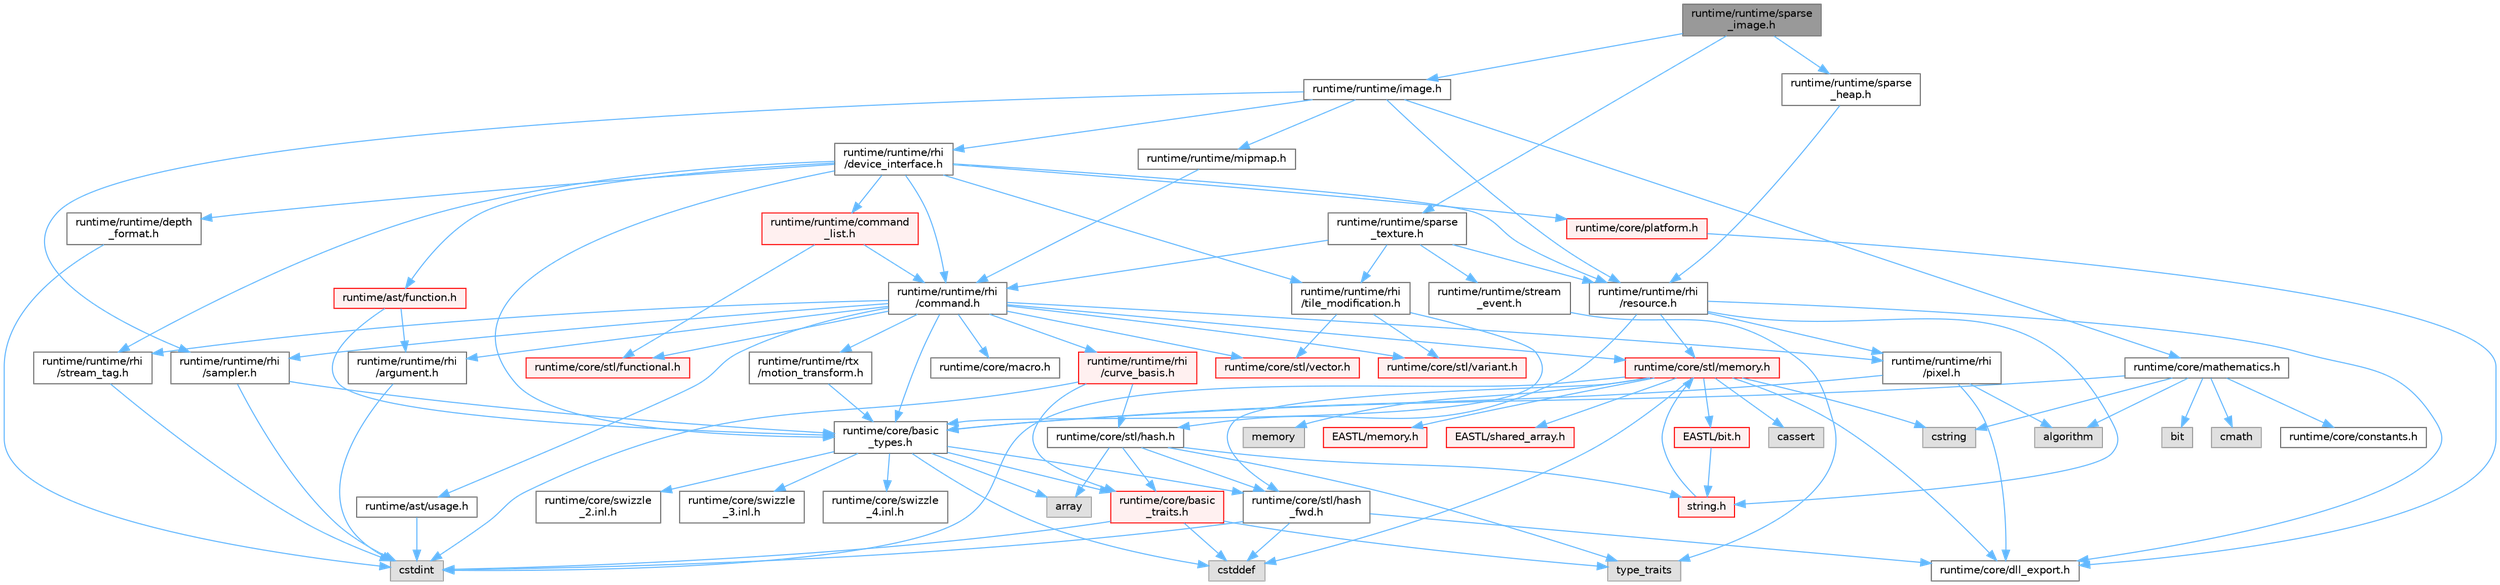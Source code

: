 digraph "runtime/runtime/sparse_image.h"
{
 // LATEX_PDF_SIZE
  bgcolor="transparent";
  edge [fontname=Helvetica,fontsize=10,labelfontname=Helvetica,labelfontsize=10];
  node [fontname=Helvetica,fontsize=10,shape=box,height=0.2,width=0.4];
  Node1 [id="Node000001",label="runtime/runtime/sparse\l_image.h",height=0.2,width=0.4,color="gray40", fillcolor="grey60", style="filled", fontcolor="black",tooltip=" "];
  Node1 -> Node2 [id="edge1_Node000001_Node000002",color="steelblue1",style="solid",tooltip=" "];
  Node2 [id="Node000002",label="runtime/runtime/image.h",height=0.2,width=0.4,color="grey40", fillcolor="white", style="filled",URL="$image_8h.html",tooltip=" "];
  Node2 -> Node3 [id="edge2_Node000002_Node000003",color="steelblue1",style="solid",tooltip=" "];
  Node3 [id="Node000003",label="runtime/core/mathematics.h",height=0.2,width=0.4,color="grey40", fillcolor="white", style="filled",URL="$mathematics_8h.html",tooltip=" "];
  Node3 -> Node4 [id="edge3_Node000003_Node000004",color="steelblue1",style="solid",tooltip=" "];
  Node4 [id="Node000004",label="bit",height=0.2,width=0.4,color="grey60", fillcolor="#E0E0E0", style="filled",tooltip=" "];
  Node3 -> Node5 [id="edge4_Node000003_Node000005",color="steelblue1",style="solid",tooltip=" "];
  Node5 [id="Node000005",label="cmath",height=0.2,width=0.4,color="grey60", fillcolor="#E0E0E0", style="filled",tooltip=" "];
  Node3 -> Node6 [id="edge5_Node000003_Node000006",color="steelblue1",style="solid",tooltip=" "];
  Node6 [id="Node000006",label="cstring",height=0.2,width=0.4,color="grey60", fillcolor="#E0E0E0", style="filled",tooltip=" "];
  Node3 -> Node7 [id="edge6_Node000003_Node000007",color="steelblue1",style="solid",tooltip=" "];
  Node7 [id="Node000007",label="algorithm",height=0.2,width=0.4,color="grey60", fillcolor="#E0E0E0", style="filled",tooltip=" "];
  Node3 -> Node8 [id="edge7_Node000003_Node000008",color="steelblue1",style="solid",tooltip=" "];
  Node8 [id="Node000008",label="runtime/core/basic\l_types.h",height=0.2,width=0.4,color="grey40", fillcolor="white", style="filled",URL="$basic__types_8h.html",tooltip=" "];
  Node8 -> Node9 [id="edge8_Node000008_Node000009",color="steelblue1",style="solid",tooltip=" "];
  Node9 [id="Node000009",label="cstddef",height=0.2,width=0.4,color="grey60", fillcolor="#E0E0E0", style="filled",tooltip=" "];
  Node8 -> Node10 [id="edge9_Node000008_Node000010",color="steelblue1",style="solid",tooltip=" "];
  Node10 [id="Node000010",label="array",height=0.2,width=0.4,color="grey60", fillcolor="#E0E0E0", style="filled",tooltip=" "];
  Node8 -> Node11 [id="edge10_Node000008_Node000011",color="steelblue1",style="solid",tooltip=" "];
  Node11 [id="Node000011",label="runtime/core/stl/hash\l_fwd.h",height=0.2,width=0.4,color="grey40", fillcolor="white", style="filled",URL="$hash__fwd_8h.html",tooltip=" "];
  Node11 -> Node9 [id="edge11_Node000011_Node000009",color="steelblue1",style="solid",tooltip=" "];
  Node11 -> Node12 [id="edge12_Node000011_Node000012",color="steelblue1",style="solid",tooltip=" "];
  Node12 [id="Node000012",label="cstdint",height=0.2,width=0.4,color="grey60", fillcolor="#E0E0E0", style="filled",tooltip=" "];
  Node11 -> Node13 [id="edge13_Node000011_Node000013",color="steelblue1",style="solid",tooltip=" "];
  Node13 [id="Node000013",label="runtime/core/dll_export.h",height=0.2,width=0.4,color="grey40", fillcolor="white", style="filled",URL="$dll__export_8h.html",tooltip=" "];
  Node8 -> Node14 [id="edge14_Node000008_Node000014",color="steelblue1",style="solid",tooltip=" "];
  Node14 [id="Node000014",label="runtime/core/basic\l_traits.h",height=0.2,width=0.4,color="red", fillcolor="#FFF0F0", style="filled",URL="$basic__traits_8h.html",tooltip=" "];
  Node14 -> Node12 [id="edge15_Node000014_Node000012",color="steelblue1",style="solid",tooltip=" "];
  Node14 -> Node9 [id="edge16_Node000014_Node000009",color="steelblue1",style="solid",tooltip=" "];
  Node14 -> Node15 [id="edge17_Node000014_Node000015",color="steelblue1",style="solid",tooltip=" "];
  Node15 [id="Node000015",label="type_traits",height=0.2,width=0.4,color="grey60", fillcolor="#E0E0E0", style="filled",tooltip=" "];
  Node8 -> Node24 [id="edge18_Node000008_Node000024",color="steelblue1",style="solid",tooltip=" "];
  Node24 [id="Node000024",label="runtime/core/swizzle\l_2.inl.h",height=0.2,width=0.4,color="grey40", fillcolor="white", style="filled",URL="$core_2swizzle__2_8inl_8h.html",tooltip=" "];
  Node8 -> Node25 [id="edge19_Node000008_Node000025",color="steelblue1",style="solid",tooltip=" "];
  Node25 [id="Node000025",label="runtime/core/swizzle\l_3.inl.h",height=0.2,width=0.4,color="grey40", fillcolor="white", style="filled",URL="$core_2swizzle__3_8inl_8h.html",tooltip=" "];
  Node8 -> Node26 [id="edge20_Node000008_Node000026",color="steelblue1",style="solid",tooltip=" "];
  Node26 [id="Node000026",label="runtime/core/swizzle\l_4.inl.h",height=0.2,width=0.4,color="grey40", fillcolor="white", style="filled",URL="$core_2swizzle__4_8inl_8h.html",tooltip=" "];
  Node3 -> Node27 [id="edge21_Node000003_Node000027",color="steelblue1",style="solid",tooltip=" "];
  Node27 [id="Node000027",label="runtime/core/constants.h",height=0.2,width=0.4,color="grey40", fillcolor="white", style="filled",URL="$constants_8h.html",tooltip=" "];
  Node2 -> Node28 [id="edge22_Node000002_Node000028",color="steelblue1",style="solid",tooltip=" "];
  Node28 [id="Node000028",label="runtime/runtime/rhi\l/resource.h",height=0.2,width=0.4,color="grey40", fillcolor="white", style="filled",URL="$runtime_2rhi_2resource_8h.html",tooltip=" "];
  Node28 -> Node13 [id="edge23_Node000028_Node000013",color="steelblue1",style="solid",tooltip=" "];
  Node28 -> Node29 [id="edge24_Node000028_Node000029",color="steelblue1",style="solid",tooltip=" "];
  Node29 [id="Node000029",label="runtime/core/stl/memory.h",height=0.2,width=0.4,color="red", fillcolor="#FFF0F0", style="filled",URL="$core_2stl_2memory_8h.html",tooltip=" "];
  Node29 -> Node9 [id="edge25_Node000029_Node000009",color="steelblue1",style="solid",tooltip=" "];
  Node29 -> Node12 [id="edge26_Node000029_Node000012",color="steelblue1",style="solid",tooltip=" "];
  Node29 -> Node30 [id="edge27_Node000029_Node000030",color="steelblue1",style="solid",tooltip=" "];
  Node30 [id="Node000030",label="cassert",height=0.2,width=0.4,color="grey60", fillcolor="#E0E0E0", style="filled",tooltip=" "];
  Node29 -> Node31 [id="edge28_Node000029_Node000031",color="steelblue1",style="solid",tooltip=" "];
  Node31 [id="Node000031",label="memory",height=0.2,width=0.4,color="grey60", fillcolor="#E0E0E0", style="filled",tooltip=" "];
  Node29 -> Node6 [id="edge29_Node000029_Node000006",color="steelblue1",style="solid",tooltip=" "];
  Node29 -> Node32 [id="edge30_Node000029_Node000032",color="steelblue1",style="solid",tooltip=" "];
  Node32 [id="Node000032",label="EASTL/bit.h",height=0.2,width=0.4,color="red", fillcolor="#FFF0F0", style="filled",URL="$bit_8h.html",tooltip=" "];
  Node32 -> Node53 [id="edge31_Node000032_Node000053",color="steelblue1",style="solid",tooltip=" "];
  Node53 [id="Node000053",label="string.h",height=0.2,width=0.4,color="red", fillcolor="#FFF0F0", style="filled",URL="$string_8h.html",tooltip=" "];
  Node53 -> Node29 [id="edge32_Node000053_Node000029",color="steelblue1",style="solid",tooltip=" "];
  Node29 -> Node56 [id="edge33_Node000029_Node000056",color="steelblue1",style="solid",tooltip=" "];
  Node56 [id="Node000056",label="EASTL/memory.h",height=0.2,width=0.4,color="red", fillcolor="#FFF0F0", style="filled",URL="$_e_a_s_t_l_2include_2_e_a_s_t_l_2memory_8h.html",tooltip=" "];
  Node29 -> Node83 [id="edge34_Node000029_Node000083",color="steelblue1",style="solid",tooltip=" "];
  Node83 [id="Node000083",label="EASTL/shared_array.h",height=0.2,width=0.4,color="red", fillcolor="#FFF0F0", style="filled",URL="$shared__array_8h.html",tooltip=" "];
  Node29 -> Node13 [id="edge35_Node000029_Node000013",color="steelblue1",style="solid",tooltip=" "];
  Node29 -> Node11 [id="edge36_Node000029_Node000011",color="steelblue1",style="solid",tooltip=" "];
  Node28 -> Node53 [id="edge37_Node000028_Node000053",color="steelblue1",style="solid",tooltip=" "];
  Node28 -> Node170 [id="edge38_Node000028_Node000170",color="steelblue1",style="solid",tooltip=" "];
  Node170 [id="Node000170",label="runtime/core/stl/hash.h",height=0.2,width=0.4,color="grey40", fillcolor="white", style="filled",URL="$hash_8h.html",tooltip=" "];
  Node170 -> Node10 [id="edge39_Node000170_Node000010",color="steelblue1",style="solid",tooltip=" "];
  Node170 -> Node15 [id="edge40_Node000170_Node000015",color="steelblue1",style="solid",tooltip=" "];
  Node170 -> Node11 [id="edge41_Node000170_Node000011",color="steelblue1",style="solid",tooltip=" "];
  Node170 -> Node53 [id="edge42_Node000170_Node000053",color="steelblue1",style="solid",tooltip=" "];
  Node170 -> Node14 [id="edge43_Node000170_Node000014",color="steelblue1",style="solid",tooltip=" "];
  Node28 -> Node171 [id="edge44_Node000028_Node000171",color="steelblue1",style="solid",tooltip=" "];
  Node171 [id="Node000171",label="runtime/runtime/rhi\l/pixel.h",height=0.2,width=0.4,color="grey40", fillcolor="white", style="filled",URL="$pixel_8h.html",tooltip=" "];
  Node171 -> Node7 [id="edge45_Node000171_Node000007",color="steelblue1",style="solid",tooltip=" "];
  Node171 -> Node13 [id="edge46_Node000171_Node000013",color="steelblue1",style="solid",tooltip=" "];
  Node171 -> Node8 [id="edge47_Node000171_Node000008",color="steelblue1",style="solid",tooltip=" "];
  Node2 -> Node172 [id="edge48_Node000002_Node000172",color="steelblue1",style="solid",tooltip=" "];
  Node172 [id="Node000172",label="runtime/runtime/mipmap.h",height=0.2,width=0.4,color="grey40", fillcolor="white", style="filled",URL="$mipmap_8h.html",tooltip=" "];
  Node172 -> Node173 [id="edge49_Node000172_Node000173",color="steelblue1",style="solid",tooltip=" "];
  Node173 [id="Node000173",label="runtime/runtime/rhi\l/command.h",height=0.2,width=0.4,color="grey40", fillcolor="white", style="filled",URL="$command_8h.html",tooltip=" "];
  Node173 -> Node174 [id="edge50_Node000173_Node000174",color="steelblue1",style="solid",tooltip=" "];
  Node174 [id="Node000174",label="runtime/core/macro.h",height=0.2,width=0.4,color="grey40", fillcolor="white", style="filled",URL="$macro_8h.html",tooltip=" "];
  Node173 -> Node8 [id="edge51_Node000173_Node000008",color="steelblue1",style="solid",tooltip=" "];
  Node173 -> Node175 [id="edge52_Node000173_Node000175",color="steelblue1",style="solid",tooltip=" "];
  Node175 [id="Node000175",label="runtime/core/stl/vector.h",height=0.2,width=0.4,color="red", fillcolor="#FFF0F0", style="filled",URL="$core_2stl_2vector_8h.html",tooltip=" "];
  Node173 -> Node29 [id="edge53_Node000173_Node000029",color="steelblue1",style="solid",tooltip=" "];
  Node173 -> Node182 [id="edge54_Node000173_Node000182",color="steelblue1",style="solid",tooltip=" "];
  Node182 [id="Node000182",label="runtime/core/stl/variant.h",height=0.2,width=0.4,color="red", fillcolor="#FFF0F0", style="filled",URL="$core_2stl_2variant_8h.html",tooltip=" "];
  Node173 -> Node188 [id="edge55_Node000173_Node000188",color="steelblue1",style="solid",tooltip=" "];
  Node188 [id="Node000188",label="runtime/core/stl/functional.h",height=0.2,width=0.4,color="red", fillcolor="#FFF0F0", style="filled",URL="$core_2stl_2functional_8h.html",tooltip=" "];
  Node173 -> Node191 [id="edge56_Node000173_Node000191",color="steelblue1",style="solid",tooltip=" "];
  Node191 [id="Node000191",label="runtime/ast/usage.h",height=0.2,width=0.4,color="grey40", fillcolor="white", style="filled",URL="$usage_8h.html",tooltip=" "];
  Node191 -> Node12 [id="edge57_Node000191_Node000012",color="steelblue1",style="solid",tooltip=" "];
  Node173 -> Node171 [id="edge58_Node000173_Node000171",color="steelblue1",style="solid",tooltip=" "];
  Node173 -> Node192 [id="edge59_Node000173_Node000192",color="steelblue1",style="solid",tooltip=" "];
  Node192 [id="Node000192",label="runtime/runtime/rhi\l/stream_tag.h",height=0.2,width=0.4,color="grey40", fillcolor="white", style="filled",URL="$stream__tag_8h.html",tooltip=" "];
  Node192 -> Node12 [id="edge60_Node000192_Node000012",color="steelblue1",style="solid",tooltip=" "];
  Node173 -> Node193 [id="edge61_Node000173_Node000193",color="steelblue1",style="solid",tooltip=" "];
  Node193 [id="Node000193",label="runtime/runtime/rhi\l/sampler.h",height=0.2,width=0.4,color="grey40", fillcolor="white", style="filled",URL="$sampler_8h.html",tooltip=" "];
  Node193 -> Node12 [id="edge62_Node000193_Node000012",color="steelblue1",style="solid",tooltip=" "];
  Node193 -> Node8 [id="edge63_Node000193_Node000008",color="steelblue1",style="solid",tooltip=" "];
  Node173 -> Node194 [id="edge64_Node000173_Node000194",color="steelblue1",style="solid",tooltip=" "];
  Node194 [id="Node000194",label="runtime/runtime/rhi\l/argument.h",height=0.2,width=0.4,color="grey40", fillcolor="white", style="filled",URL="$argument_8h.html",tooltip=" "];
  Node194 -> Node12 [id="edge65_Node000194_Node000012",color="steelblue1",style="solid",tooltip=" "];
  Node173 -> Node195 [id="edge66_Node000173_Node000195",color="steelblue1",style="solid",tooltip=" "];
  Node195 [id="Node000195",label="runtime/runtime/rhi\l/curve_basis.h",height=0.2,width=0.4,color="red", fillcolor="#FFF0F0", style="filled",URL="$curve__basis_8h.html",tooltip=" "];
  Node195 -> Node12 [id="edge67_Node000195_Node000012",color="steelblue1",style="solid",tooltip=" "];
  Node195 -> Node14 [id="edge68_Node000195_Node000014",color="steelblue1",style="solid",tooltip=" "];
  Node195 -> Node170 [id="edge69_Node000195_Node000170",color="steelblue1",style="solid",tooltip=" "];
  Node173 -> Node197 [id="edge70_Node000173_Node000197",color="steelblue1",style="solid",tooltip=" "];
  Node197 [id="Node000197",label="runtime/runtime/rtx\l/motion_transform.h",height=0.2,width=0.4,color="grey40", fillcolor="white", style="filled",URL="$motion__transform_8h.html",tooltip=" "];
  Node197 -> Node8 [id="edge71_Node000197_Node000008",color="steelblue1",style="solid",tooltip=" "];
  Node2 -> Node193 [id="edge72_Node000002_Node000193",color="steelblue1",style="solid",tooltip=" "];
  Node2 -> Node198 [id="edge73_Node000002_Node000198",color="steelblue1",style="solid",tooltip=" "];
  Node198 [id="Node000198",label="runtime/runtime/rhi\l/device_interface.h",height=0.2,width=0.4,color="grey40", fillcolor="white", style="filled",URL="$device__interface_8h.html",tooltip=" "];
  Node198 -> Node8 [id="edge74_Node000198_Node000008",color="steelblue1",style="solid",tooltip=" "];
  Node198 -> Node199 [id="edge75_Node000198_Node000199",color="steelblue1",style="solid",tooltip=" "];
  Node199 [id="Node000199",label="runtime/core/platform.h",height=0.2,width=0.4,color="red", fillcolor="#FFF0F0", style="filled",URL="$core_2_platform_8h.html",tooltip=" "];
  Node199 -> Node13 [id="edge76_Node000199_Node000013",color="steelblue1",style="solid",tooltip=" "];
  Node198 -> Node202 [id="edge77_Node000198_Node000202",color="steelblue1",style="solid",tooltip=" "];
  Node202 [id="Node000202",label="runtime/ast/function.h",height=0.2,width=0.4,color="red", fillcolor="#FFF0F0", style="filled",URL="$ast_2function_8h.html",tooltip=" "];
  Node202 -> Node8 [id="edge78_Node000202_Node000008",color="steelblue1",style="solid",tooltip=" "];
  Node202 -> Node194 [id="edge79_Node000202_Node000194",color="steelblue1",style="solid",tooltip=" "];
  Node198 -> Node28 [id="edge80_Node000198_Node000028",color="steelblue1",style="solid",tooltip=" "];
  Node198 -> Node192 [id="edge81_Node000198_Node000192",color="steelblue1",style="solid",tooltip=" "];
  Node198 -> Node173 [id="edge82_Node000198_Node000173",color="steelblue1",style="solid",tooltip=" "];
  Node198 -> Node213 [id="edge83_Node000198_Node000213",color="steelblue1",style="solid",tooltip=" "];
  Node213 [id="Node000213",label="runtime/runtime/rhi\l/tile_modification.h",height=0.2,width=0.4,color="grey40", fillcolor="white", style="filled",URL="$tile__modification_8h.html",tooltip=" "];
  Node213 -> Node8 [id="edge84_Node000213_Node000008",color="steelblue1",style="solid",tooltip=" "];
  Node213 -> Node182 [id="edge85_Node000213_Node000182",color="steelblue1",style="solid",tooltip=" "];
  Node213 -> Node175 [id="edge86_Node000213_Node000175",color="steelblue1",style="solid",tooltip=" "];
  Node198 -> Node214 [id="edge87_Node000198_Node000214",color="steelblue1",style="solid",tooltip=" "];
  Node214 [id="Node000214",label="runtime/runtime/command\l_list.h",height=0.2,width=0.4,color="red", fillcolor="#FFF0F0", style="filled",URL="$command__list_8h.html",tooltip=" "];
  Node214 -> Node188 [id="edge88_Node000214_Node000188",color="steelblue1",style="solid",tooltip=" "];
  Node214 -> Node173 [id="edge89_Node000214_Node000173",color="steelblue1",style="solid",tooltip=" "];
  Node198 -> Node215 [id="edge90_Node000198_Node000215",color="steelblue1",style="solid",tooltip=" "];
  Node215 [id="Node000215",label="runtime/runtime/depth\l_format.h",height=0.2,width=0.4,color="grey40", fillcolor="white", style="filled",URL="$depth__format_8h.html",tooltip=" "];
  Node215 -> Node12 [id="edge91_Node000215_Node000012",color="steelblue1",style="solid",tooltip=" "];
  Node1 -> Node216 [id="edge92_Node000001_Node000216",color="steelblue1",style="solid",tooltip=" "];
  Node216 [id="Node000216",label="runtime/runtime/sparse\l_texture.h",height=0.2,width=0.4,color="grey40", fillcolor="white", style="filled",URL="$sparse__texture_8h.html",tooltip=" "];
  Node216 -> Node28 [id="edge93_Node000216_Node000028",color="steelblue1",style="solid",tooltip=" "];
  Node216 -> Node217 [id="edge94_Node000216_Node000217",color="steelblue1",style="solid",tooltip=" "];
  Node217 [id="Node000217",label="runtime/runtime/stream\l_event.h",height=0.2,width=0.4,color="grey40", fillcolor="white", style="filled",URL="$stream__event_8h.html",tooltip=" "];
  Node217 -> Node15 [id="edge95_Node000217_Node000015",color="steelblue1",style="solid",tooltip=" "];
  Node216 -> Node173 [id="edge96_Node000216_Node000173",color="steelblue1",style="solid",tooltip=" "];
  Node216 -> Node213 [id="edge97_Node000216_Node000213",color="steelblue1",style="solid",tooltip=" "];
  Node1 -> Node218 [id="edge98_Node000001_Node000218",color="steelblue1",style="solid",tooltip=" "];
  Node218 [id="Node000218",label="runtime/runtime/sparse\l_heap.h",height=0.2,width=0.4,color="grey40", fillcolor="white", style="filled",URL="$sparse__heap_8h.html",tooltip=" "];
  Node218 -> Node28 [id="edge99_Node000218_Node000028",color="steelblue1",style="solid",tooltip=" "];
}

